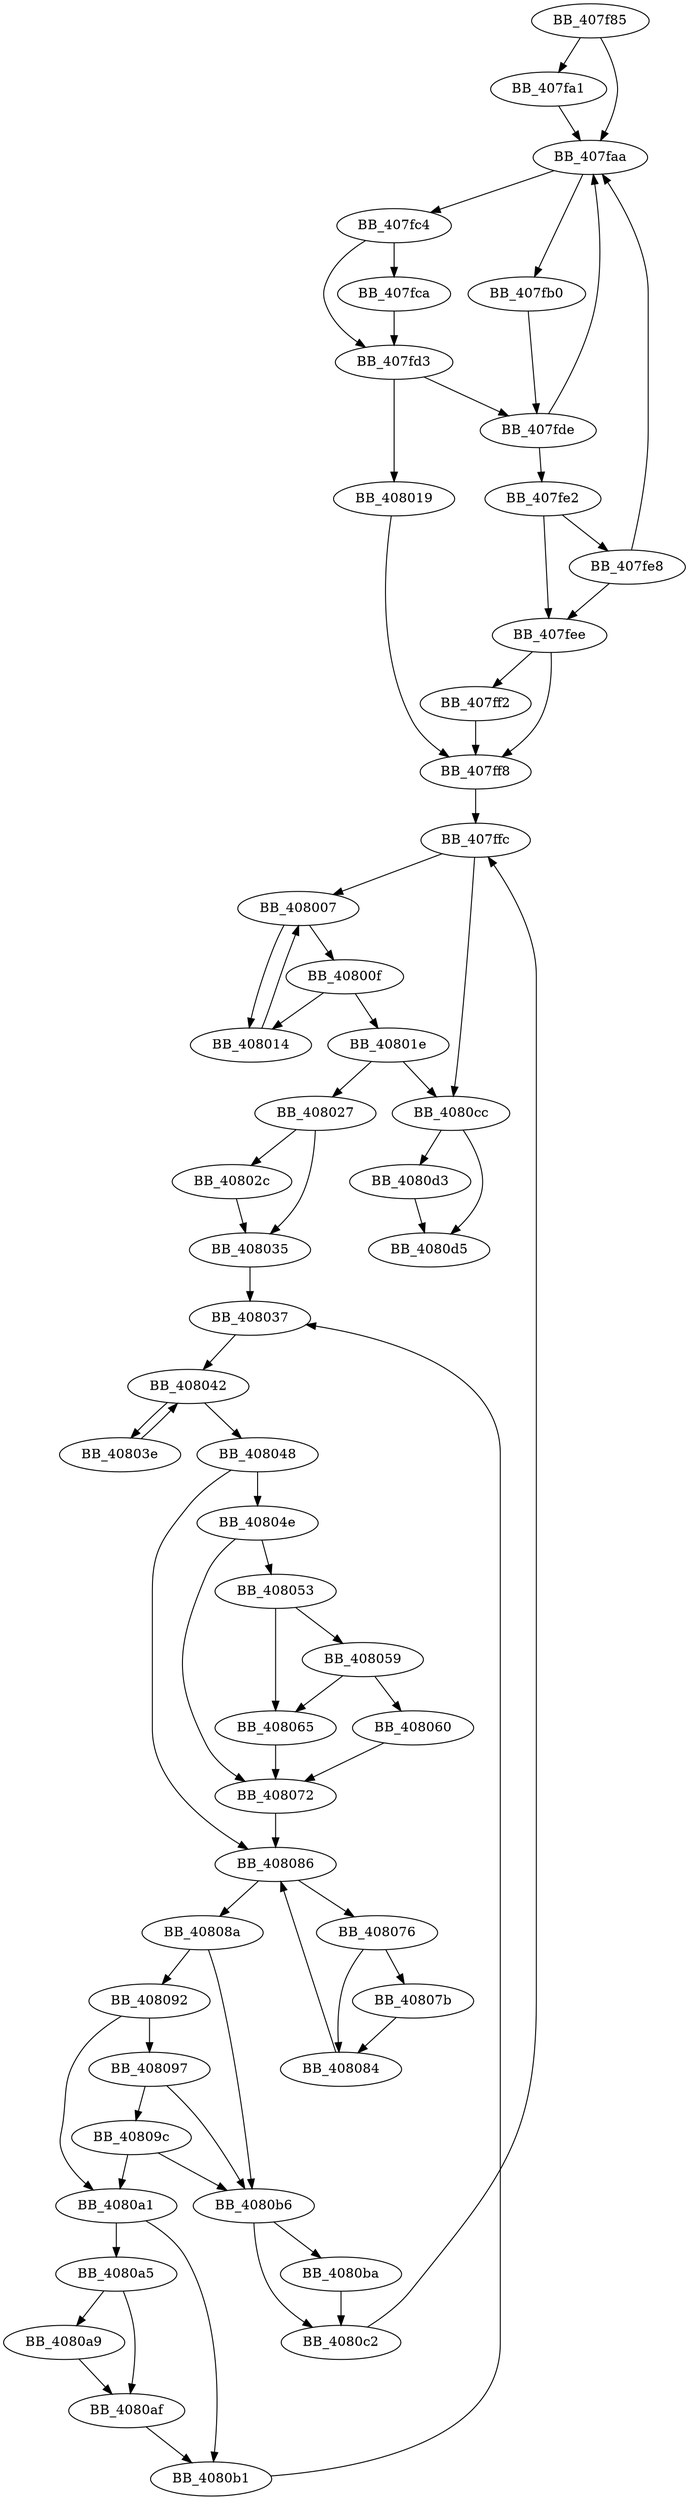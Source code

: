 DiGraph _wparse_cmdline{
BB_407f85->BB_407fa1
BB_407f85->BB_407faa
BB_407fa1->BB_407faa
BB_407faa->BB_407fb0
BB_407faa->BB_407fc4
BB_407fb0->BB_407fde
BB_407fc4->BB_407fca
BB_407fc4->BB_407fd3
BB_407fca->BB_407fd3
BB_407fd3->BB_407fde
BB_407fd3->BB_408019
BB_407fde->BB_407faa
BB_407fde->BB_407fe2
BB_407fe2->BB_407fe8
BB_407fe2->BB_407fee
BB_407fe8->BB_407faa
BB_407fe8->BB_407fee
BB_407fee->BB_407ff2
BB_407fee->BB_407ff8
BB_407ff2->BB_407ff8
BB_407ff8->BB_407ffc
BB_407ffc->BB_408007
BB_407ffc->BB_4080cc
BB_408007->BB_40800f
BB_408007->BB_408014
BB_40800f->BB_408014
BB_40800f->BB_40801e
BB_408014->BB_408007
BB_408019->BB_407ff8
BB_40801e->BB_408027
BB_40801e->BB_4080cc
BB_408027->BB_40802c
BB_408027->BB_408035
BB_40802c->BB_408035
BB_408035->BB_408037
BB_408037->BB_408042
BB_40803e->BB_408042
BB_408042->BB_40803e
BB_408042->BB_408048
BB_408048->BB_40804e
BB_408048->BB_408086
BB_40804e->BB_408053
BB_40804e->BB_408072
BB_408053->BB_408059
BB_408053->BB_408065
BB_408059->BB_408060
BB_408059->BB_408065
BB_408060->BB_408072
BB_408065->BB_408072
BB_408072->BB_408086
BB_408076->BB_40807b
BB_408076->BB_408084
BB_40807b->BB_408084
BB_408084->BB_408086
BB_408086->BB_408076
BB_408086->BB_40808a
BB_40808a->BB_408092
BB_40808a->BB_4080b6
BB_408092->BB_408097
BB_408092->BB_4080a1
BB_408097->BB_40809c
BB_408097->BB_4080b6
BB_40809c->BB_4080a1
BB_40809c->BB_4080b6
BB_4080a1->BB_4080a5
BB_4080a1->BB_4080b1
BB_4080a5->BB_4080a9
BB_4080a5->BB_4080af
BB_4080a9->BB_4080af
BB_4080af->BB_4080b1
BB_4080b1->BB_408037
BB_4080b6->BB_4080ba
BB_4080b6->BB_4080c2
BB_4080ba->BB_4080c2
BB_4080c2->BB_407ffc
BB_4080cc->BB_4080d3
BB_4080cc->BB_4080d5
BB_4080d3->BB_4080d5
}
